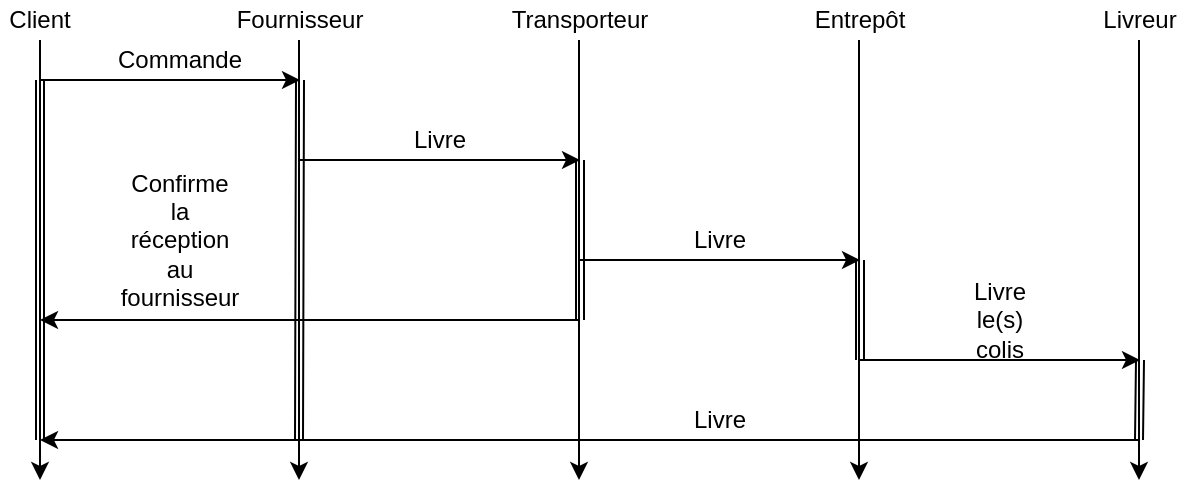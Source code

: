 <mxfile version="11.3.1" type="device" pages="1"><diagram id="sFiDC0HU7JBwLOB_Qfiz" name="Page-1"><mxGraphModel dx="1172" dy="661" grid="1" gridSize="10" guides="1" tooltips="1" connect="1" arrows="1" fold="1" page="1" pageScale="1" pageWidth="850" pageHeight="1100" math="0" shadow="0"><root><mxCell id="0"/><mxCell id="1" parent="0"/><mxCell id="sGHAkk0qZF7ib8BOpjzd-1" value="Client" style="text;html=1;strokeColor=none;fillColor=none;align=center;verticalAlign=middle;whiteSpace=wrap;rounded=0;" vertex="1" parent="1"><mxGeometry x="110" y="160" width="40" height="20" as="geometry"/></mxCell><mxCell id="sGHAkk0qZF7ib8BOpjzd-2" value="Fournisseur" style="text;html=1;strokeColor=none;fillColor=none;align=center;verticalAlign=middle;whiteSpace=wrap;rounded=0;" vertex="1" parent="1"><mxGeometry x="240" y="160" width="40" height="20" as="geometry"/></mxCell><mxCell id="sGHAkk0qZF7ib8BOpjzd-3" value="Transporteur" style="text;html=1;strokeColor=none;fillColor=none;align=center;verticalAlign=middle;whiteSpace=wrap;rounded=0;" vertex="1" parent="1"><mxGeometry x="380" y="160" width="40" height="20" as="geometry"/></mxCell><mxCell id="sGHAkk0qZF7ib8BOpjzd-4" value="Entrepôt" style="text;html=1;strokeColor=none;fillColor=none;align=center;verticalAlign=middle;whiteSpace=wrap;rounded=0;" vertex="1" parent="1"><mxGeometry x="520" y="160" width="40" height="20" as="geometry"/></mxCell><mxCell id="sGHAkk0qZF7ib8BOpjzd-5" value="Livreur" style="text;html=1;strokeColor=none;fillColor=none;align=center;verticalAlign=middle;whiteSpace=wrap;rounded=0;" vertex="1" parent="1"><mxGeometry x="660" y="160" width="40" height="20" as="geometry"/></mxCell><mxCell id="sGHAkk0qZF7ib8BOpjzd-7" value="" style="endArrow=classic;html=1;exitX=0.5;exitY=1;exitDx=0;exitDy=0;" edge="1" parent="1" source="sGHAkk0qZF7ib8BOpjzd-1"><mxGeometry width="50" height="50" relative="1" as="geometry"><mxPoint x="120" y="250" as="sourcePoint"/><mxPoint x="130" y="400" as="targetPoint"/><Array as="points"><mxPoint x="130" y="390"/></Array></mxGeometry></mxCell><mxCell id="sGHAkk0qZF7ib8BOpjzd-8" value="" style="endArrow=classic;html=1;exitX=0.5;exitY=1;exitDx=0;exitDy=0;" edge="1" parent="1"><mxGeometry width="50" height="50" relative="1" as="geometry"><mxPoint x="259.5" y="180" as="sourcePoint"/><mxPoint x="259.5" y="400" as="targetPoint"/></mxGeometry></mxCell><mxCell id="sGHAkk0qZF7ib8BOpjzd-9" value="" style="endArrow=classic;html=1;exitX=0.5;exitY=1;exitDx=0;exitDy=0;" edge="1" parent="1"><mxGeometry width="50" height="50" relative="1" as="geometry"><mxPoint x="399.5" y="180" as="sourcePoint"/><mxPoint x="399.5" y="400" as="targetPoint"/></mxGeometry></mxCell><mxCell id="sGHAkk0qZF7ib8BOpjzd-10" value="" style="endArrow=classic;html=1;exitX=0.5;exitY=1;exitDx=0;exitDy=0;" edge="1" parent="1"><mxGeometry width="50" height="50" relative="1" as="geometry"><mxPoint x="539.5" y="180" as="sourcePoint"/><mxPoint x="539.5" y="400" as="targetPoint"/></mxGeometry></mxCell><mxCell id="sGHAkk0qZF7ib8BOpjzd-11" value="" style="endArrow=classic;html=1;exitX=0.5;exitY=1;exitDx=0;exitDy=0;" edge="1" parent="1"><mxGeometry width="50" height="50" relative="1" as="geometry"><mxPoint x="679.5" y="180" as="sourcePoint"/><mxPoint x="679.5" y="400" as="targetPoint"/></mxGeometry></mxCell><mxCell id="sGHAkk0qZF7ib8BOpjzd-12" value="" style="shape=link;html=1;" edge="1" parent="1"><mxGeometry width="50" height="50" relative="1" as="geometry"><mxPoint x="130" y="380" as="sourcePoint"/><mxPoint x="130" y="200" as="targetPoint"/></mxGeometry></mxCell><mxCell id="sGHAkk0qZF7ib8BOpjzd-13" value="" style="shape=link;html=1;" edge="1" parent="1"><mxGeometry width="50" height="50" relative="1" as="geometry"><mxPoint x="259.5" y="380" as="sourcePoint"/><mxPoint x="260" y="200" as="targetPoint"/></mxGeometry></mxCell><mxCell id="sGHAkk0qZF7ib8BOpjzd-14" value="" style="shape=link;html=1;" edge="1" parent="1"><mxGeometry width="50" height="50" relative="1" as="geometry"><mxPoint x="400" y="320" as="sourcePoint"/><mxPoint x="400" y="240" as="targetPoint"/></mxGeometry></mxCell><mxCell id="sGHAkk0qZF7ib8BOpjzd-15" value="" style="shape=link;html=1;width=-4;" edge="1" parent="1"><mxGeometry width="50" height="50" relative="1" as="geometry"><mxPoint x="540" y="340" as="sourcePoint"/><mxPoint x="540" y="290" as="targetPoint"/></mxGeometry></mxCell><mxCell id="sGHAkk0qZF7ib8BOpjzd-16" value="" style="shape=link;html=1;" edge="1" parent="1"><mxGeometry width="50" height="50" relative="1" as="geometry"><mxPoint x="679.5" y="380" as="sourcePoint"/><mxPoint x="680" y="340" as="targetPoint"/></mxGeometry></mxCell><mxCell id="sGHAkk0qZF7ib8BOpjzd-17" value="" style="endArrow=classic;html=1;" edge="1" parent="1"><mxGeometry width="50" height="50" relative="1" as="geometry"><mxPoint x="130" y="200" as="sourcePoint"/><mxPoint x="260" y="200" as="targetPoint"/></mxGeometry></mxCell><mxCell id="sGHAkk0qZF7ib8BOpjzd-18" value="" style="endArrow=classic;html=1;" edge="1" parent="1"><mxGeometry width="50" height="50" relative="1" as="geometry"><mxPoint x="260" y="240" as="sourcePoint"/><mxPoint x="400" y="240" as="targetPoint"/></mxGeometry></mxCell><mxCell id="sGHAkk0qZF7ib8BOpjzd-19" value="" style="endArrow=classic;html=1;" edge="1" parent="1"><mxGeometry width="50" height="50" relative="1" as="geometry"><mxPoint x="400" y="290" as="sourcePoint"/><mxPoint x="540" y="290" as="targetPoint"/></mxGeometry></mxCell><mxCell id="sGHAkk0qZF7ib8BOpjzd-20" value="" style="endArrow=classic;html=1;" edge="1" parent="1"><mxGeometry width="50" height="50" relative="1" as="geometry"><mxPoint x="540" y="340" as="sourcePoint"/><mxPoint x="680" y="340" as="targetPoint"/></mxGeometry></mxCell><mxCell id="sGHAkk0qZF7ib8BOpjzd-21" value="Commande" style="text;html=1;strokeColor=none;fillColor=none;align=center;verticalAlign=middle;whiteSpace=wrap;rounded=0;" vertex="1" parent="1"><mxGeometry x="180" y="180" width="40" height="20" as="geometry"/></mxCell><mxCell id="sGHAkk0qZF7ib8BOpjzd-22" value="Livre" style="text;html=1;strokeColor=none;fillColor=none;align=center;verticalAlign=middle;whiteSpace=wrap;rounded=0;" vertex="1" parent="1"><mxGeometry x="310" y="220" width="40" height="20" as="geometry"/></mxCell><mxCell id="sGHAkk0qZF7ib8BOpjzd-23" value="Livre" style="text;html=1;strokeColor=none;fillColor=none;align=center;verticalAlign=middle;whiteSpace=wrap;rounded=0;" vertex="1" parent="1"><mxGeometry x="450" y="270" width="40" height="20" as="geometry"/></mxCell><mxCell id="sGHAkk0qZF7ib8BOpjzd-24" value="Livre le(s) colis" style="text;html=1;strokeColor=none;fillColor=none;align=center;verticalAlign=middle;whiteSpace=wrap;rounded=0;" vertex="1" parent="1"><mxGeometry x="590" y="310" width="40" height="20" as="geometry"/></mxCell><mxCell id="sGHAkk0qZF7ib8BOpjzd-26" value="" style="endArrow=classic;html=1;" edge="1" parent="1"><mxGeometry width="50" height="50" relative="1" as="geometry"><mxPoint x="680" y="380" as="sourcePoint"/><mxPoint x="130" y="380" as="targetPoint"/></mxGeometry></mxCell><mxCell id="sGHAkk0qZF7ib8BOpjzd-27" value="Livre" style="text;html=1;strokeColor=none;fillColor=none;align=center;verticalAlign=middle;whiteSpace=wrap;rounded=0;" vertex="1" parent="1"><mxGeometry x="450" y="360" width="40" height="20" as="geometry"/></mxCell><mxCell id="sGHAkk0qZF7ib8BOpjzd-28" value="" style="endArrow=classic;html=1;" edge="1" parent="1"><mxGeometry width="50" height="50" relative="1" as="geometry"><mxPoint x="400" y="320" as="sourcePoint"/><mxPoint x="130" y="320" as="targetPoint"/></mxGeometry></mxCell><mxCell id="sGHAkk0qZF7ib8BOpjzd-29" value="Confirme la réception au fournisseur" style="text;html=1;strokeColor=none;fillColor=none;align=center;verticalAlign=middle;whiteSpace=wrap;rounded=0;" vertex="1" parent="1"><mxGeometry x="180" y="270" width="40" height="20" as="geometry"/></mxCell></root></mxGraphModel></diagram></mxfile>